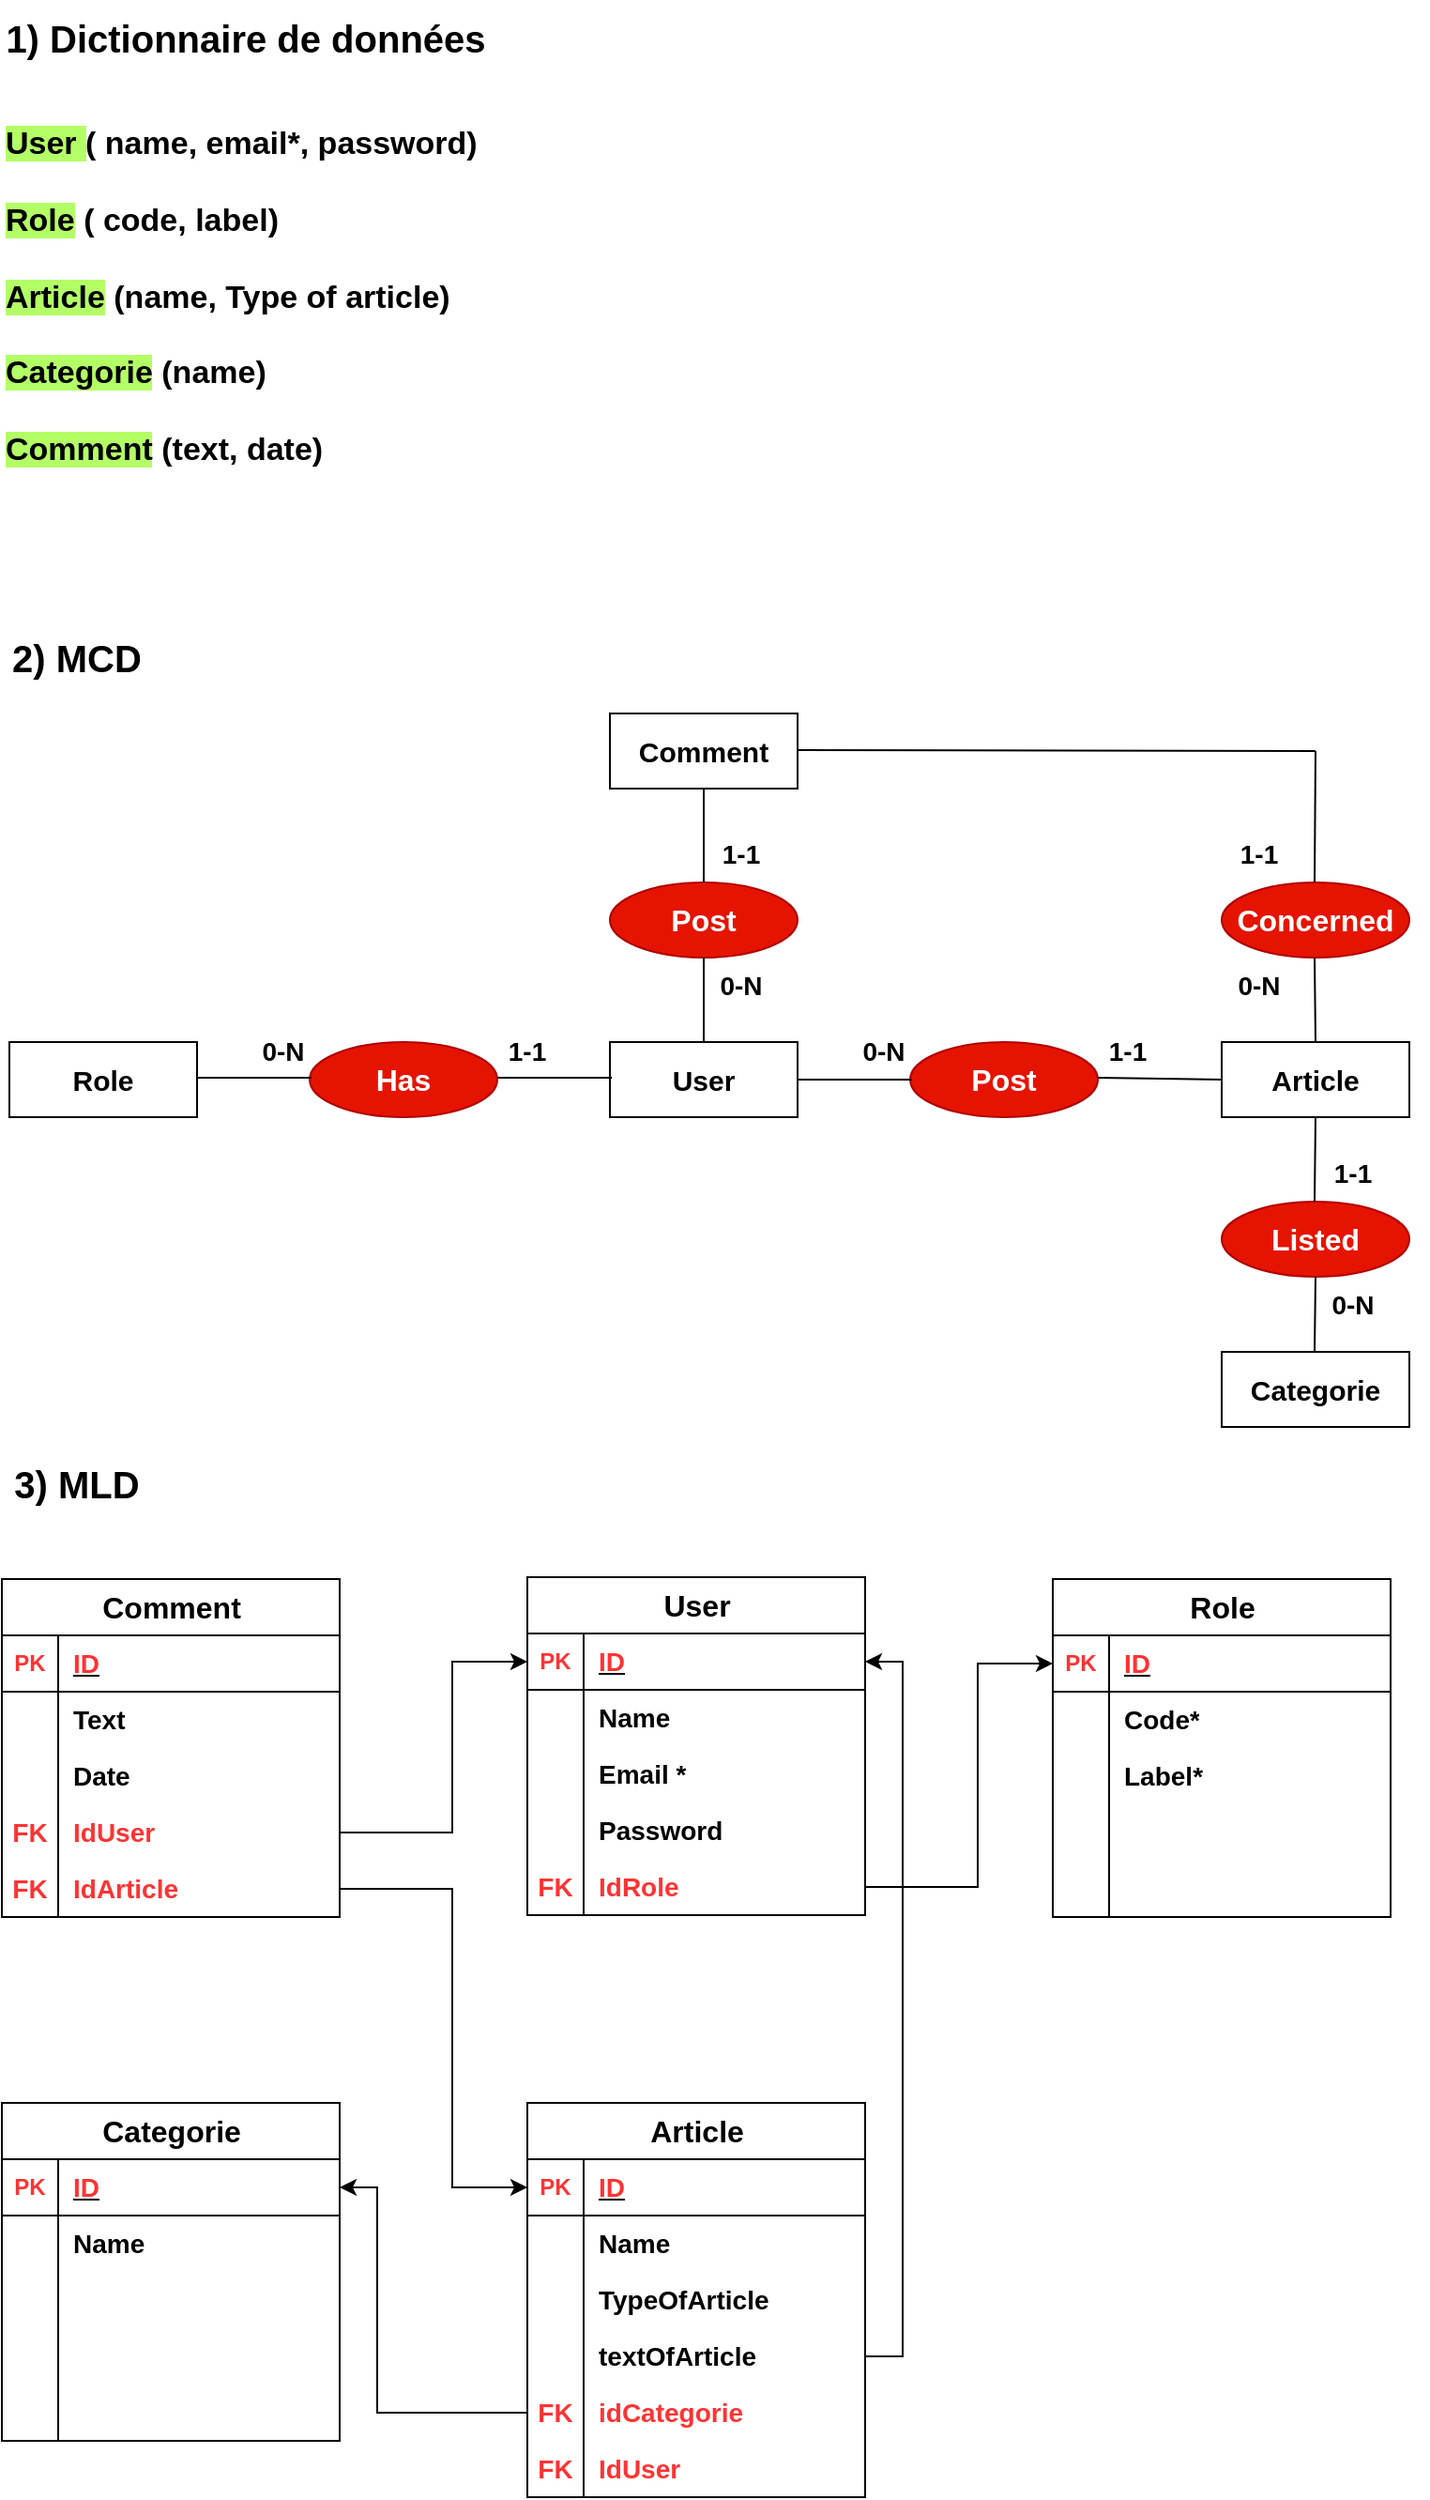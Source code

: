 <mxfile version="24.5.3" type="device">
  <diagram name="Page-1" id="Zi5OF13mFef2EiQ1Zgl-">
    <mxGraphModel dx="982" dy="597" grid="1" gridSize="10" guides="1" tooltips="1" connect="1" arrows="1" fold="1" page="1" pageScale="1" pageWidth="827" pageHeight="1169" math="0" shadow="0">
      <root>
        <mxCell id="0" />
        <mxCell id="1" parent="0" />
        <mxCell id="NOANtO4RDKEOwqpa669x-1" value="&lt;b&gt;&lt;font style=&quot;font-size: 15px;&quot;&gt;User&lt;/font&gt;&lt;/b&gt;" style="whiteSpace=wrap;html=1;align=center;" parent="1" vertex="1">
          <mxGeometry x="364" y="595" width="100" height="40" as="geometry" />
        </mxCell>
        <mxCell id="NOANtO4RDKEOwqpa669x-6" value="&lt;b&gt;&lt;font style=&quot;font-size: 15px;&quot;&gt;Comment&lt;/font&gt;&lt;/b&gt;" style="whiteSpace=wrap;html=1;align=center;" parent="1" vertex="1">
          <mxGeometry x="364" y="420" width="100" height="40" as="geometry" />
        </mxCell>
        <mxCell id="NOANtO4RDKEOwqpa669x-7" value="&lt;b&gt;&lt;font style=&quot;font-size: 15px;&quot;&gt;Categorie&lt;/font&gt;&lt;/b&gt;" style="whiteSpace=wrap;html=1;align=center;" parent="1" vertex="1">
          <mxGeometry x="690" y="760" width="100" height="40" as="geometry" />
        </mxCell>
        <mxCell id="NOANtO4RDKEOwqpa669x-8" value="&lt;b&gt;&lt;font style=&quot;font-size: 15px;&quot;&gt;Article&lt;/font&gt;&lt;/b&gt;" style="whiteSpace=wrap;html=1;align=center;" parent="1" vertex="1">
          <mxGeometry x="690" y="595" width="100" height="40" as="geometry" />
        </mxCell>
        <mxCell id="NOANtO4RDKEOwqpa669x-9" value="&lt;b&gt;&lt;font style=&quot;font-size: 15px;&quot;&gt;Role&lt;/font&gt;&lt;/b&gt;" style="whiteSpace=wrap;html=1;align=center;" parent="1" vertex="1">
          <mxGeometry x="44" y="595" width="100" height="40" as="geometry" />
        </mxCell>
        <mxCell id="NOANtO4RDKEOwqpa669x-10" value="&lt;b&gt;&lt;font style=&quot;font-size: 16px;&quot;&gt;Post&lt;/font&gt;&lt;/b&gt;" style="ellipse;whiteSpace=wrap;html=1;align=center;fillColor=#e51400;strokeColor=#B20000;fontColor=#ffffff;" parent="1" vertex="1">
          <mxGeometry x="524" y="595" width="100" height="40" as="geometry" />
        </mxCell>
        <mxCell id="NOANtO4RDKEOwqpa669x-11" value="&lt;b&gt;&lt;font style=&quot;font-size: 16px;&quot;&gt;Has&lt;/font&gt;&lt;/b&gt;" style="ellipse;whiteSpace=wrap;html=1;align=center;fillColor=#e51400;strokeColor=#B20000;fontColor=#ffffff;" parent="1" vertex="1">
          <mxGeometry x="204" y="595" width="100" height="40" as="geometry" />
        </mxCell>
        <mxCell id="NOANtO4RDKEOwqpa669x-12" value="&lt;b&gt;&lt;font style=&quot;font-size: 16px;&quot;&gt;Post&lt;/font&gt;&lt;/b&gt;" style="ellipse;whiteSpace=wrap;html=1;align=center;fillColor=#e51400;strokeColor=#B20000;fontColor=#ffffff;" parent="1" vertex="1">
          <mxGeometry x="364" y="510" width="100" height="40" as="geometry" />
        </mxCell>
        <mxCell id="NOANtO4RDKEOwqpa669x-13" value="&lt;b&gt;&lt;font style=&quot;font-size: 16px;&quot;&gt;Listed&lt;/font&gt;&lt;/b&gt;" style="ellipse;whiteSpace=wrap;html=1;align=center;fillColor=#e51400;strokeColor=#B20000;fontColor=#ffffff;" parent="1" vertex="1">
          <mxGeometry x="690" y="680" width="100" height="40" as="geometry" />
        </mxCell>
        <mxCell id="NOANtO4RDKEOwqpa669x-28" value="&lt;b&gt;&lt;font style=&quot;font-size: 20px;&quot;&gt;1) Dictionnaire de données&lt;/font&gt;&lt;/b&gt;" style="text;html=1;align=center;verticalAlign=middle;whiteSpace=wrap;rounded=0;" parent="1" vertex="1">
          <mxGeometry x="40" y="40" width="260" height="40" as="geometry" />
        </mxCell>
        <mxCell id="NOANtO4RDKEOwqpa669x-29" value="&lt;b&gt;&lt;font style=&quot;font-size: 20px;&quot;&gt;2) MCD&lt;/font&gt;&lt;/b&gt;" style="text;html=1;align=center;verticalAlign=middle;whiteSpace=wrap;rounded=0;" parent="1" vertex="1">
          <mxGeometry x="40" y="370" width="80" height="40" as="geometry" />
        </mxCell>
        <mxCell id="NOANtO4RDKEOwqpa669x-30" value="&lt;b style=&quot;font-size: 17px;&quot;&gt;&lt;font style=&quot;font-size: 17px;&quot;&gt;&lt;span style=&quot;background-color: rgb(179, 255, 102);&quot;&gt;User &lt;/span&gt;( name, email*, password)&lt;/font&gt;&lt;/b&gt;&lt;div style=&quot;font-size: 17px;&quot;&gt;&lt;b&gt;&lt;font style=&quot;font-size: 17px;&quot;&gt;&lt;br&gt;&lt;/font&gt;&lt;/b&gt;&lt;/div&gt;&lt;div style=&quot;font-size: 17px;&quot;&gt;&lt;b&gt;&lt;font style=&quot;font-size: 17px;&quot;&gt;&lt;span style=&quot;background-color: rgb(179, 255, 102);&quot;&gt;Role&lt;/span&gt; ( code, label)&lt;/font&gt;&lt;/b&gt;&lt;/div&gt;&lt;div style=&quot;font-size: 17px;&quot;&gt;&lt;b&gt;&lt;font style=&quot;font-size: 17px;&quot;&gt;&lt;br&gt;&lt;/font&gt;&lt;/b&gt;&lt;/div&gt;&lt;div style=&quot;font-size: 17px;&quot;&gt;&lt;b&gt;&lt;font style=&quot;font-size: 17px;&quot;&gt;&lt;span style=&quot;background-color: rgb(179, 255, 102);&quot;&gt;Article&lt;/span&gt; (name, Type of article)&lt;/font&gt;&lt;/b&gt;&lt;/div&gt;&lt;div style=&quot;font-size: 17px;&quot;&gt;&lt;b&gt;&lt;font style=&quot;font-size: 17px;&quot;&gt;&lt;br&gt;&lt;/font&gt;&lt;/b&gt;&lt;/div&gt;&lt;div style=&quot;font-size: 17px;&quot;&gt;&lt;b&gt;&lt;font style=&quot;font-size: 17px;&quot;&gt;&lt;span style=&quot;background-color: rgb(179, 255, 102);&quot;&gt;Categorie&lt;/span&gt; (name)&lt;/font&gt;&lt;/b&gt;&lt;/div&gt;&lt;div style=&quot;font-size: 17px;&quot;&gt;&lt;b&gt;&lt;font style=&quot;font-size: 17px;&quot;&gt;&lt;br&gt;&lt;/font&gt;&lt;/b&gt;&lt;/div&gt;&lt;div style=&quot;font-size: 17px;&quot;&gt;&lt;b style=&quot;&quot;&gt;&lt;font style=&quot;font-size: 17px;&quot;&gt;&lt;span style=&quot;background-color: rgb(179, 255, 102);&quot;&gt;Comment&lt;/span&gt; (text, date)&lt;/font&gt;&lt;/b&gt;&lt;/div&gt;" style="text;html=1;align=left;verticalAlign=top;whiteSpace=wrap;rounded=0;" parent="1" vertex="1">
          <mxGeometry x="40" y="100" width="760" height="220" as="geometry" />
        </mxCell>
        <mxCell id="NOANtO4RDKEOwqpa669x-32" value="&lt;b&gt;&lt;font style=&quot;font-size: 20px;&quot;&gt;3) MLD&lt;/font&gt;&lt;/b&gt;" style="text;html=1;align=center;verticalAlign=middle;whiteSpace=wrap;rounded=0;" parent="1" vertex="1">
          <mxGeometry x="40" y="810" width="80" height="40" as="geometry" />
        </mxCell>
        <mxCell id="NOANtO4RDKEOwqpa669x-33" value="&lt;font style=&quot;font-size: 16px;&quot;&gt;Comment&lt;/font&gt;" style="shape=table;startSize=30;container=1;collapsible=1;childLayout=tableLayout;fixedRows=1;rowLines=0;fontStyle=1;align=center;resizeLast=1;html=1;" parent="1" vertex="1">
          <mxGeometry x="40" y="881" width="180" height="180" as="geometry" />
        </mxCell>
        <mxCell id="NOANtO4RDKEOwqpa669x-34" value="" style="shape=tableRow;horizontal=0;startSize=0;swimlaneHead=0;swimlaneBody=0;fillColor=none;collapsible=0;dropTarget=0;points=[[0,0.5],[1,0.5]];portConstraint=eastwest;top=0;left=0;right=0;bottom=1;" parent="NOANtO4RDKEOwqpa669x-33" vertex="1">
          <mxGeometry y="30" width="180" height="30" as="geometry" />
        </mxCell>
        <mxCell id="NOANtO4RDKEOwqpa669x-35" value="&lt;font color=&quot;#ff3333&quot;&gt;PK&lt;/font&gt;" style="shape=partialRectangle;connectable=0;fillColor=none;top=0;left=0;bottom=0;right=0;fontStyle=1;overflow=hidden;whiteSpace=wrap;html=1;" parent="NOANtO4RDKEOwqpa669x-34" vertex="1">
          <mxGeometry width="30" height="30" as="geometry">
            <mxRectangle width="30" height="30" as="alternateBounds" />
          </mxGeometry>
        </mxCell>
        <mxCell id="NOANtO4RDKEOwqpa669x-36" value="&lt;font color=&quot;#ff3333&quot; style=&quot;font-size: 14px;&quot;&gt;ID&lt;/font&gt;" style="shape=partialRectangle;connectable=0;fillColor=none;top=0;left=0;bottom=0;right=0;align=left;spacingLeft=6;fontStyle=5;overflow=hidden;whiteSpace=wrap;html=1;" parent="NOANtO4RDKEOwqpa669x-34" vertex="1">
          <mxGeometry x="30" width="150" height="30" as="geometry">
            <mxRectangle width="150" height="30" as="alternateBounds" />
          </mxGeometry>
        </mxCell>
        <mxCell id="NOANtO4RDKEOwqpa669x-37" value="" style="shape=tableRow;horizontal=0;startSize=0;swimlaneHead=0;swimlaneBody=0;fillColor=none;collapsible=0;dropTarget=0;points=[[0,0.5],[1,0.5]];portConstraint=eastwest;top=0;left=0;right=0;bottom=0;" parent="NOANtO4RDKEOwqpa669x-33" vertex="1">
          <mxGeometry y="60" width="180" height="30" as="geometry" />
        </mxCell>
        <mxCell id="NOANtO4RDKEOwqpa669x-38" value="" style="shape=partialRectangle;connectable=0;fillColor=none;top=0;left=0;bottom=0;right=0;editable=1;overflow=hidden;whiteSpace=wrap;html=1;" parent="NOANtO4RDKEOwqpa669x-37" vertex="1">
          <mxGeometry width="30" height="30" as="geometry">
            <mxRectangle width="30" height="30" as="alternateBounds" />
          </mxGeometry>
        </mxCell>
        <mxCell id="NOANtO4RDKEOwqpa669x-39" value="&lt;b&gt;&lt;font style=&quot;font-size: 14px;&quot;&gt;Text&lt;/font&gt;&lt;/b&gt;" style="shape=partialRectangle;connectable=0;fillColor=none;top=0;left=0;bottom=0;right=0;align=left;spacingLeft=6;overflow=hidden;whiteSpace=wrap;html=1;" parent="NOANtO4RDKEOwqpa669x-37" vertex="1">
          <mxGeometry x="30" width="150" height="30" as="geometry">
            <mxRectangle width="150" height="30" as="alternateBounds" />
          </mxGeometry>
        </mxCell>
        <mxCell id="NOANtO4RDKEOwqpa669x-40" value="" style="shape=tableRow;horizontal=0;startSize=0;swimlaneHead=0;swimlaneBody=0;fillColor=none;collapsible=0;dropTarget=0;points=[[0,0.5],[1,0.5]];portConstraint=eastwest;top=0;left=0;right=0;bottom=0;" parent="NOANtO4RDKEOwqpa669x-33" vertex="1">
          <mxGeometry y="90" width="180" height="30" as="geometry" />
        </mxCell>
        <mxCell id="NOANtO4RDKEOwqpa669x-41" value="" style="shape=partialRectangle;connectable=0;fillColor=none;top=0;left=0;bottom=0;right=0;editable=1;overflow=hidden;whiteSpace=wrap;html=1;" parent="NOANtO4RDKEOwqpa669x-40" vertex="1">
          <mxGeometry width="30" height="30" as="geometry">
            <mxRectangle width="30" height="30" as="alternateBounds" />
          </mxGeometry>
        </mxCell>
        <mxCell id="NOANtO4RDKEOwqpa669x-42" value="&lt;font style=&quot;font-size: 14px;&quot;&gt;&lt;b&gt;Date&lt;/b&gt;&lt;/font&gt;" style="shape=partialRectangle;connectable=0;fillColor=none;top=0;left=0;bottom=0;right=0;align=left;spacingLeft=6;overflow=hidden;whiteSpace=wrap;html=1;" parent="NOANtO4RDKEOwqpa669x-40" vertex="1">
          <mxGeometry x="30" width="150" height="30" as="geometry">
            <mxRectangle width="150" height="30" as="alternateBounds" />
          </mxGeometry>
        </mxCell>
        <mxCell id="NOANtO4RDKEOwqpa669x-43" value="" style="shape=tableRow;horizontal=0;startSize=0;swimlaneHead=0;swimlaneBody=0;fillColor=none;collapsible=0;dropTarget=0;points=[[0,0.5],[1,0.5]];portConstraint=eastwest;top=0;left=0;right=0;bottom=0;" parent="NOANtO4RDKEOwqpa669x-33" vertex="1">
          <mxGeometry y="120" width="180" height="30" as="geometry" />
        </mxCell>
        <mxCell id="NOANtO4RDKEOwqpa669x-44" value="&lt;b&gt;&lt;font style=&quot;font-size: 14px;&quot; color=&quot;#ff3333&quot;&gt;FK&lt;/font&gt;&lt;/b&gt;" style="shape=partialRectangle;connectable=0;fillColor=none;top=0;left=0;bottom=0;right=0;editable=1;overflow=hidden;whiteSpace=wrap;html=1;" parent="NOANtO4RDKEOwqpa669x-43" vertex="1">
          <mxGeometry width="30" height="30" as="geometry">
            <mxRectangle width="30" height="30" as="alternateBounds" />
          </mxGeometry>
        </mxCell>
        <mxCell id="NOANtO4RDKEOwqpa669x-45" value="&lt;font color=&quot;#ff3333&quot; style=&quot;font-size: 14px;&quot;&gt;&lt;b&gt;IdUser&lt;/b&gt;&lt;/font&gt;" style="shape=partialRectangle;connectable=0;fillColor=none;top=0;left=0;bottom=0;right=0;align=left;spacingLeft=6;overflow=hidden;whiteSpace=wrap;html=1;" parent="NOANtO4RDKEOwqpa669x-43" vertex="1">
          <mxGeometry x="30" width="150" height="30" as="geometry">
            <mxRectangle width="150" height="30" as="alternateBounds" />
          </mxGeometry>
        </mxCell>
        <mxCell id="NOANtO4RDKEOwqpa669x-123" value="" style="shape=tableRow;horizontal=0;startSize=0;swimlaneHead=0;swimlaneBody=0;fillColor=none;collapsible=0;dropTarget=0;points=[[0,0.5],[1,0.5]];portConstraint=eastwest;top=0;left=0;right=0;bottom=0;" parent="NOANtO4RDKEOwqpa669x-33" vertex="1">
          <mxGeometry y="150" width="180" height="30" as="geometry" />
        </mxCell>
        <mxCell id="NOANtO4RDKEOwqpa669x-124" value="&lt;b&gt;&lt;font style=&quot;font-size: 14px;&quot; color=&quot;#ff3333&quot;&gt;FK&lt;/font&gt;&lt;/b&gt;" style="shape=partialRectangle;connectable=0;fillColor=none;top=0;left=0;bottom=0;right=0;editable=1;overflow=hidden;whiteSpace=wrap;html=1;" parent="NOANtO4RDKEOwqpa669x-123" vertex="1">
          <mxGeometry width="30" height="30" as="geometry">
            <mxRectangle width="30" height="30" as="alternateBounds" />
          </mxGeometry>
        </mxCell>
        <mxCell id="NOANtO4RDKEOwqpa669x-125" value="&lt;b style=&quot;color: rgb(255, 51, 51); font-size: 14px;&quot;&gt;IdArticle&lt;/b&gt;" style="shape=partialRectangle;connectable=0;fillColor=none;top=0;left=0;bottom=0;right=0;align=left;spacingLeft=6;overflow=hidden;whiteSpace=wrap;html=1;" parent="NOANtO4RDKEOwqpa669x-123" vertex="1">
          <mxGeometry x="30" width="150" height="30" as="geometry">
            <mxRectangle width="150" height="30" as="alternateBounds" />
          </mxGeometry>
        </mxCell>
        <mxCell id="NOANtO4RDKEOwqpa669x-46" value="&lt;font style=&quot;font-size: 16px;&quot;&gt;User&lt;/font&gt;" style="shape=table;startSize=30;container=1;collapsible=1;childLayout=tableLayout;fixedRows=1;rowLines=0;fontStyle=1;align=center;resizeLast=1;html=1;" parent="1" vertex="1">
          <mxGeometry x="320" y="880" width="180" height="180" as="geometry" />
        </mxCell>
        <mxCell id="NOANtO4RDKEOwqpa669x-47" value="" style="shape=tableRow;horizontal=0;startSize=0;swimlaneHead=0;swimlaneBody=0;fillColor=none;collapsible=0;dropTarget=0;points=[[0,0.5],[1,0.5]];portConstraint=eastwest;top=0;left=0;right=0;bottom=1;" parent="NOANtO4RDKEOwqpa669x-46" vertex="1">
          <mxGeometry y="30" width="180" height="30" as="geometry" />
        </mxCell>
        <mxCell id="NOANtO4RDKEOwqpa669x-48" value="&lt;font color=&quot;#ff3333&quot;&gt;PK&lt;/font&gt;" style="shape=partialRectangle;connectable=0;fillColor=none;top=0;left=0;bottom=0;right=0;fontStyle=1;overflow=hidden;whiteSpace=wrap;html=1;" parent="NOANtO4RDKEOwqpa669x-47" vertex="1">
          <mxGeometry width="30" height="30" as="geometry">
            <mxRectangle width="30" height="30" as="alternateBounds" />
          </mxGeometry>
        </mxCell>
        <mxCell id="NOANtO4RDKEOwqpa669x-49" value="&lt;span style=&quot;color: rgb(255, 51, 51); font-size: 14px;&quot;&gt;ID&lt;/span&gt;" style="shape=partialRectangle;connectable=0;fillColor=none;top=0;left=0;bottom=0;right=0;align=left;spacingLeft=6;fontStyle=5;overflow=hidden;whiteSpace=wrap;html=1;" parent="NOANtO4RDKEOwqpa669x-47" vertex="1">
          <mxGeometry x="30" width="150" height="30" as="geometry">
            <mxRectangle width="150" height="30" as="alternateBounds" />
          </mxGeometry>
        </mxCell>
        <mxCell id="NOANtO4RDKEOwqpa669x-50" value="" style="shape=tableRow;horizontal=0;startSize=0;swimlaneHead=0;swimlaneBody=0;fillColor=none;collapsible=0;dropTarget=0;points=[[0,0.5],[1,0.5]];portConstraint=eastwest;top=0;left=0;right=0;bottom=0;" parent="NOANtO4RDKEOwqpa669x-46" vertex="1">
          <mxGeometry y="60" width="180" height="30" as="geometry" />
        </mxCell>
        <mxCell id="NOANtO4RDKEOwqpa669x-51" value="" style="shape=partialRectangle;connectable=0;fillColor=none;top=0;left=0;bottom=0;right=0;editable=1;overflow=hidden;whiteSpace=wrap;html=1;" parent="NOANtO4RDKEOwqpa669x-50" vertex="1">
          <mxGeometry width="30" height="30" as="geometry">
            <mxRectangle width="30" height="30" as="alternateBounds" />
          </mxGeometry>
        </mxCell>
        <mxCell id="NOANtO4RDKEOwqpa669x-52" value="&lt;b&gt;&lt;font style=&quot;font-size: 14px;&quot;&gt;Name&lt;/font&gt;&lt;/b&gt;" style="shape=partialRectangle;connectable=0;fillColor=none;top=0;left=0;bottom=0;right=0;align=left;spacingLeft=6;overflow=hidden;whiteSpace=wrap;html=1;" parent="NOANtO4RDKEOwqpa669x-50" vertex="1">
          <mxGeometry x="30" width="150" height="30" as="geometry">
            <mxRectangle width="150" height="30" as="alternateBounds" />
          </mxGeometry>
        </mxCell>
        <mxCell id="NOANtO4RDKEOwqpa669x-53" value="" style="shape=tableRow;horizontal=0;startSize=0;swimlaneHead=0;swimlaneBody=0;fillColor=none;collapsible=0;dropTarget=0;points=[[0,0.5],[1,0.5]];portConstraint=eastwest;top=0;left=0;right=0;bottom=0;" parent="NOANtO4RDKEOwqpa669x-46" vertex="1">
          <mxGeometry y="90" width="180" height="30" as="geometry" />
        </mxCell>
        <mxCell id="NOANtO4RDKEOwqpa669x-54" value="" style="shape=partialRectangle;connectable=0;fillColor=none;top=0;left=0;bottom=0;right=0;editable=1;overflow=hidden;whiteSpace=wrap;html=1;" parent="NOANtO4RDKEOwqpa669x-53" vertex="1">
          <mxGeometry width="30" height="30" as="geometry">
            <mxRectangle width="30" height="30" as="alternateBounds" />
          </mxGeometry>
        </mxCell>
        <mxCell id="NOANtO4RDKEOwqpa669x-55" value="&lt;font style=&quot;font-size: 14px;&quot;&gt;&lt;b&gt;Email *&lt;/b&gt;&lt;/font&gt;" style="shape=partialRectangle;connectable=0;fillColor=none;top=0;left=0;bottom=0;right=0;align=left;spacingLeft=6;overflow=hidden;whiteSpace=wrap;html=1;" parent="NOANtO4RDKEOwqpa669x-53" vertex="1">
          <mxGeometry x="30" width="150" height="30" as="geometry">
            <mxRectangle width="150" height="30" as="alternateBounds" />
          </mxGeometry>
        </mxCell>
        <mxCell id="NOANtO4RDKEOwqpa669x-56" value="" style="shape=tableRow;horizontal=0;startSize=0;swimlaneHead=0;swimlaneBody=0;fillColor=none;collapsible=0;dropTarget=0;points=[[0,0.5],[1,0.5]];portConstraint=eastwest;top=0;left=0;right=0;bottom=0;" parent="NOANtO4RDKEOwqpa669x-46" vertex="1">
          <mxGeometry y="120" width="180" height="30" as="geometry" />
        </mxCell>
        <mxCell id="NOANtO4RDKEOwqpa669x-57" value="" style="shape=partialRectangle;connectable=0;fillColor=none;top=0;left=0;bottom=0;right=0;editable=1;overflow=hidden;whiteSpace=wrap;html=1;" parent="NOANtO4RDKEOwqpa669x-56" vertex="1">
          <mxGeometry width="30" height="30" as="geometry">
            <mxRectangle width="30" height="30" as="alternateBounds" />
          </mxGeometry>
        </mxCell>
        <mxCell id="NOANtO4RDKEOwqpa669x-58" value="&lt;font size=&quot;1&quot; style=&quot;&quot;&gt;&lt;b style=&quot;font-size: 14px;&quot;&gt;Password&lt;/b&gt;&lt;/font&gt;" style="shape=partialRectangle;connectable=0;fillColor=none;top=0;left=0;bottom=0;right=0;align=left;spacingLeft=6;overflow=hidden;whiteSpace=wrap;html=1;" parent="NOANtO4RDKEOwqpa669x-56" vertex="1">
          <mxGeometry x="30" width="150" height="30" as="geometry">
            <mxRectangle width="150" height="30" as="alternateBounds" />
          </mxGeometry>
        </mxCell>
        <mxCell id="NOANtO4RDKEOwqpa669x-104" value="" style="shape=tableRow;horizontal=0;startSize=0;swimlaneHead=0;swimlaneBody=0;fillColor=none;collapsible=0;dropTarget=0;points=[[0,0.5],[1,0.5]];portConstraint=eastwest;top=0;left=0;right=0;bottom=0;" parent="NOANtO4RDKEOwqpa669x-46" vertex="1">
          <mxGeometry y="150" width="180" height="30" as="geometry" />
        </mxCell>
        <mxCell id="NOANtO4RDKEOwqpa669x-105" value="&lt;b&gt;&lt;font style=&quot;font-size: 14px;&quot; color=&quot;#ff3333&quot;&gt;FK&lt;/font&gt;&lt;/b&gt;" style="shape=partialRectangle;connectable=0;fillColor=none;top=0;left=0;bottom=0;right=0;editable=1;overflow=hidden;whiteSpace=wrap;html=1;" parent="NOANtO4RDKEOwqpa669x-104" vertex="1">
          <mxGeometry width="30" height="30" as="geometry">
            <mxRectangle width="30" height="30" as="alternateBounds" />
          </mxGeometry>
        </mxCell>
        <mxCell id="NOANtO4RDKEOwqpa669x-106" value="&lt;b style=&quot;color: rgb(255, 51, 51); font-size: 14px;&quot;&gt;IdRole&lt;/b&gt;" style="shape=partialRectangle;connectable=0;fillColor=none;top=0;left=0;bottom=0;right=0;align=left;spacingLeft=6;overflow=hidden;whiteSpace=wrap;html=1;" parent="NOANtO4RDKEOwqpa669x-104" vertex="1">
          <mxGeometry x="30" width="150" height="30" as="geometry">
            <mxRectangle width="150" height="30" as="alternateBounds" />
          </mxGeometry>
        </mxCell>
        <mxCell id="NOANtO4RDKEOwqpa669x-59" value="&lt;font style=&quot;font-size: 16px;&quot;&gt;Role&lt;/font&gt;" style="shape=table;startSize=30;container=1;collapsible=1;childLayout=tableLayout;fixedRows=1;rowLines=0;fontStyle=1;align=center;resizeLast=1;html=1;" parent="1" vertex="1">
          <mxGeometry x="600" y="881" width="180" height="180" as="geometry" />
        </mxCell>
        <mxCell id="NOANtO4RDKEOwqpa669x-60" value="" style="shape=tableRow;horizontal=0;startSize=0;swimlaneHead=0;swimlaneBody=0;fillColor=none;collapsible=0;dropTarget=0;points=[[0,0.5],[1,0.5]];portConstraint=eastwest;top=0;left=0;right=0;bottom=1;" parent="NOANtO4RDKEOwqpa669x-59" vertex="1">
          <mxGeometry y="30" width="180" height="30" as="geometry" />
        </mxCell>
        <mxCell id="NOANtO4RDKEOwqpa669x-61" value="&lt;font color=&quot;#ff3333&quot;&gt;PK&lt;/font&gt;" style="shape=partialRectangle;connectable=0;fillColor=none;top=0;left=0;bottom=0;right=0;fontStyle=1;overflow=hidden;whiteSpace=wrap;html=1;" parent="NOANtO4RDKEOwqpa669x-60" vertex="1">
          <mxGeometry width="30" height="30" as="geometry">
            <mxRectangle width="30" height="30" as="alternateBounds" />
          </mxGeometry>
        </mxCell>
        <mxCell id="NOANtO4RDKEOwqpa669x-62" value="&lt;font color=&quot;#ff3333&quot;&gt;&lt;span style=&quot;font-size: 14px;&quot;&gt;ID&lt;/span&gt;&lt;/font&gt;" style="shape=partialRectangle;connectable=0;fillColor=none;top=0;left=0;bottom=0;right=0;align=left;spacingLeft=6;fontStyle=5;overflow=hidden;whiteSpace=wrap;html=1;" parent="NOANtO4RDKEOwqpa669x-60" vertex="1">
          <mxGeometry x="30" width="150" height="30" as="geometry">
            <mxRectangle width="150" height="30" as="alternateBounds" />
          </mxGeometry>
        </mxCell>
        <mxCell id="NOANtO4RDKEOwqpa669x-63" value="" style="shape=tableRow;horizontal=0;startSize=0;swimlaneHead=0;swimlaneBody=0;fillColor=none;collapsible=0;dropTarget=0;points=[[0,0.5],[1,0.5]];portConstraint=eastwest;top=0;left=0;right=0;bottom=0;" parent="NOANtO4RDKEOwqpa669x-59" vertex="1">
          <mxGeometry y="60" width="180" height="30" as="geometry" />
        </mxCell>
        <mxCell id="NOANtO4RDKEOwqpa669x-64" value="" style="shape=partialRectangle;connectable=0;fillColor=none;top=0;left=0;bottom=0;right=0;editable=1;overflow=hidden;whiteSpace=wrap;html=1;" parent="NOANtO4RDKEOwqpa669x-63" vertex="1">
          <mxGeometry width="30" height="30" as="geometry">
            <mxRectangle width="30" height="30" as="alternateBounds" />
          </mxGeometry>
        </mxCell>
        <mxCell id="NOANtO4RDKEOwqpa669x-65" value="&lt;b&gt;&lt;font style=&quot;font-size: 14px;&quot;&gt;Code*&lt;/font&gt;&lt;/b&gt;" style="shape=partialRectangle;connectable=0;fillColor=none;top=0;left=0;bottom=0;right=0;align=left;spacingLeft=6;overflow=hidden;whiteSpace=wrap;html=1;" parent="NOANtO4RDKEOwqpa669x-63" vertex="1">
          <mxGeometry x="30" width="150" height="30" as="geometry">
            <mxRectangle width="150" height="30" as="alternateBounds" />
          </mxGeometry>
        </mxCell>
        <mxCell id="NOANtO4RDKEOwqpa669x-66" value="" style="shape=tableRow;horizontal=0;startSize=0;swimlaneHead=0;swimlaneBody=0;fillColor=none;collapsible=0;dropTarget=0;points=[[0,0.5],[1,0.5]];portConstraint=eastwest;top=0;left=0;right=0;bottom=0;" parent="NOANtO4RDKEOwqpa669x-59" vertex="1">
          <mxGeometry y="90" width="180" height="30" as="geometry" />
        </mxCell>
        <mxCell id="NOANtO4RDKEOwqpa669x-67" value="" style="shape=partialRectangle;connectable=0;fillColor=none;top=0;left=0;bottom=0;right=0;editable=1;overflow=hidden;whiteSpace=wrap;html=1;" parent="NOANtO4RDKEOwqpa669x-66" vertex="1">
          <mxGeometry width="30" height="30" as="geometry">
            <mxRectangle width="30" height="30" as="alternateBounds" />
          </mxGeometry>
        </mxCell>
        <mxCell id="NOANtO4RDKEOwqpa669x-68" value="&lt;font style=&quot;font-size: 14px;&quot;&gt;&lt;b&gt;Label*&lt;/b&gt;&lt;/font&gt;" style="shape=partialRectangle;connectable=0;fillColor=none;top=0;left=0;bottom=0;right=0;align=left;spacingLeft=6;overflow=hidden;whiteSpace=wrap;html=1;" parent="NOANtO4RDKEOwqpa669x-66" vertex="1">
          <mxGeometry x="30" width="150" height="30" as="geometry">
            <mxRectangle width="150" height="30" as="alternateBounds" />
          </mxGeometry>
        </mxCell>
        <mxCell id="NOANtO4RDKEOwqpa669x-69" value="" style="shape=tableRow;horizontal=0;startSize=0;swimlaneHead=0;swimlaneBody=0;fillColor=none;collapsible=0;dropTarget=0;points=[[0,0.5],[1,0.5]];portConstraint=eastwest;top=0;left=0;right=0;bottom=0;" parent="NOANtO4RDKEOwqpa669x-59" vertex="1">
          <mxGeometry y="120" width="180" height="30" as="geometry" />
        </mxCell>
        <mxCell id="NOANtO4RDKEOwqpa669x-70" value="" style="shape=partialRectangle;connectable=0;fillColor=none;top=0;left=0;bottom=0;right=0;editable=1;overflow=hidden;whiteSpace=wrap;html=1;" parent="NOANtO4RDKEOwqpa669x-69" vertex="1">
          <mxGeometry width="30" height="30" as="geometry">
            <mxRectangle width="30" height="30" as="alternateBounds" />
          </mxGeometry>
        </mxCell>
        <mxCell id="NOANtO4RDKEOwqpa669x-71" value="" style="shape=partialRectangle;connectable=0;fillColor=none;top=0;left=0;bottom=0;right=0;align=left;spacingLeft=6;overflow=hidden;whiteSpace=wrap;html=1;" parent="NOANtO4RDKEOwqpa669x-69" vertex="1">
          <mxGeometry x="30" width="150" height="30" as="geometry">
            <mxRectangle width="150" height="30" as="alternateBounds" />
          </mxGeometry>
        </mxCell>
        <mxCell id="NOANtO4RDKEOwqpa669x-107" value="" style="shape=tableRow;horizontal=0;startSize=0;swimlaneHead=0;swimlaneBody=0;fillColor=none;collapsible=0;dropTarget=0;points=[[0,0.5],[1,0.5]];portConstraint=eastwest;top=0;left=0;right=0;bottom=0;" parent="NOANtO4RDKEOwqpa669x-59" vertex="1">
          <mxGeometry y="150" width="180" height="30" as="geometry" />
        </mxCell>
        <mxCell id="NOANtO4RDKEOwqpa669x-108" value="" style="shape=partialRectangle;connectable=0;fillColor=none;top=0;left=0;bottom=0;right=0;editable=1;overflow=hidden;whiteSpace=wrap;html=1;" parent="NOANtO4RDKEOwqpa669x-107" vertex="1">
          <mxGeometry width="30" height="30" as="geometry">
            <mxRectangle width="30" height="30" as="alternateBounds" />
          </mxGeometry>
        </mxCell>
        <mxCell id="NOANtO4RDKEOwqpa669x-109" value="" style="shape=partialRectangle;connectable=0;fillColor=none;top=0;left=0;bottom=0;right=0;align=left;spacingLeft=6;overflow=hidden;whiteSpace=wrap;html=1;" parent="NOANtO4RDKEOwqpa669x-107" vertex="1">
          <mxGeometry x="30" width="150" height="30" as="geometry">
            <mxRectangle width="150" height="30" as="alternateBounds" />
          </mxGeometry>
        </mxCell>
        <mxCell id="NOANtO4RDKEOwqpa669x-75" value="&lt;font style=&quot;font-size: 16px;&quot;&gt;Categorie&lt;/font&gt;" style="shape=table;startSize=30;container=1;collapsible=1;childLayout=tableLayout;fixedRows=1;rowLines=0;fontStyle=1;align=center;resizeLast=1;html=1;" parent="1" vertex="1">
          <mxGeometry x="40" y="1160" width="180" height="180" as="geometry" />
        </mxCell>
        <mxCell id="NOANtO4RDKEOwqpa669x-76" value="" style="shape=tableRow;horizontal=0;startSize=0;swimlaneHead=0;swimlaneBody=0;fillColor=none;collapsible=0;dropTarget=0;points=[[0,0.5],[1,0.5]];portConstraint=eastwest;top=0;left=0;right=0;bottom=1;" parent="NOANtO4RDKEOwqpa669x-75" vertex="1">
          <mxGeometry y="30" width="180" height="30" as="geometry" />
        </mxCell>
        <mxCell id="NOANtO4RDKEOwqpa669x-77" value="&lt;font color=&quot;#ff3333&quot;&gt;PK&lt;/font&gt;" style="shape=partialRectangle;connectable=0;fillColor=none;top=0;left=0;bottom=0;right=0;fontStyle=1;overflow=hidden;whiteSpace=wrap;html=1;" parent="NOANtO4RDKEOwqpa669x-76" vertex="1">
          <mxGeometry width="30" height="30" as="geometry">
            <mxRectangle width="30" height="30" as="alternateBounds" />
          </mxGeometry>
        </mxCell>
        <mxCell id="NOANtO4RDKEOwqpa669x-78" value="&lt;span style=&quot;color: rgb(255, 51, 51); font-size: 14px;&quot;&gt;ID&lt;/span&gt;" style="shape=partialRectangle;connectable=0;fillColor=none;top=0;left=0;bottom=0;right=0;align=left;spacingLeft=6;fontStyle=5;overflow=hidden;whiteSpace=wrap;html=1;" parent="NOANtO4RDKEOwqpa669x-76" vertex="1">
          <mxGeometry x="30" width="150" height="30" as="geometry">
            <mxRectangle width="150" height="30" as="alternateBounds" />
          </mxGeometry>
        </mxCell>
        <mxCell id="NOANtO4RDKEOwqpa669x-79" value="" style="shape=tableRow;horizontal=0;startSize=0;swimlaneHead=0;swimlaneBody=0;fillColor=none;collapsible=0;dropTarget=0;points=[[0,0.5],[1,0.5]];portConstraint=eastwest;top=0;left=0;right=0;bottom=0;" parent="NOANtO4RDKEOwqpa669x-75" vertex="1">
          <mxGeometry y="60" width="180" height="30" as="geometry" />
        </mxCell>
        <mxCell id="NOANtO4RDKEOwqpa669x-80" value="" style="shape=partialRectangle;connectable=0;fillColor=none;top=0;left=0;bottom=0;right=0;editable=1;overflow=hidden;whiteSpace=wrap;html=1;" parent="NOANtO4RDKEOwqpa669x-79" vertex="1">
          <mxGeometry width="30" height="30" as="geometry">
            <mxRectangle width="30" height="30" as="alternateBounds" />
          </mxGeometry>
        </mxCell>
        <mxCell id="NOANtO4RDKEOwqpa669x-81" value="&lt;b&gt;&lt;font style=&quot;font-size: 14px;&quot;&gt;Name&lt;/font&gt;&lt;/b&gt;" style="shape=partialRectangle;connectable=0;fillColor=none;top=0;left=0;bottom=0;right=0;align=left;spacingLeft=6;overflow=hidden;whiteSpace=wrap;html=1;" parent="NOANtO4RDKEOwqpa669x-79" vertex="1">
          <mxGeometry x="30" width="150" height="30" as="geometry">
            <mxRectangle width="150" height="30" as="alternateBounds" />
          </mxGeometry>
        </mxCell>
        <mxCell id="NOANtO4RDKEOwqpa669x-82" value="" style="shape=tableRow;horizontal=0;startSize=0;swimlaneHead=0;swimlaneBody=0;fillColor=none;collapsible=0;dropTarget=0;points=[[0,0.5],[1,0.5]];portConstraint=eastwest;top=0;left=0;right=0;bottom=0;" parent="NOANtO4RDKEOwqpa669x-75" vertex="1">
          <mxGeometry y="90" width="180" height="30" as="geometry" />
        </mxCell>
        <mxCell id="NOANtO4RDKEOwqpa669x-83" value="" style="shape=partialRectangle;connectable=0;fillColor=none;top=0;left=0;bottom=0;right=0;editable=1;overflow=hidden;whiteSpace=wrap;html=1;" parent="NOANtO4RDKEOwqpa669x-82" vertex="1">
          <mxGeometry width="30" height="30" as="geometry">
            <mxRectangle width="30" height="30" as="alternateBounds" />
          </mxGeometry>
        </mxCell>
        <mxCell id="NOANtO4RDKEOwqpa669x-84" value="" style="shape=partialRectangle;connectable=0;fillColor=none;top=0;left=0;bottom=0;right=0;align=left;spacingLeft=6;overflow=hidden;whiteSpace=wrap;html=1;" parent="NOANtO4RDKEOwqpa669x-82" vertex="1">
          <mxGeometry x="30" width="150" height="30" as="geometry">
            <mxRectangle width="150" height="30" as="alternateBounds" />
          </mxGeometry>
        </mxCell>
        <mxCell id="NOANtO4RDKEOwqpa669x-85" value="" style="shape=tableRow;horizontal=0;startSize=0;swimlaneHead=0;swimlaneBody=0;fillColor=none;collapsible=0;dropTarget=0;points=[[0,0.5],[1,0.5]];portConstraint=eastwest;top=0;left=0;right=0;bottom=0;" parent="NOANtO4RDKEOwqpa669x-75" vertex="1">
          <mxGeometry y="120" width="180" height="30" as="geometry" />
        </mxCell>
        <mxCell id="NOANtO4RDKEOwqpa669x-86" value="" style="shape=partialRectangle;connectable=0;fillColor=none;top=0;left=0;bottom=0;right=0;editable=1;overflow=hidden;whiteSpace=wrap;html=1;" parent="NOANtO4RDKEOwqpa669x-85" vertex="1">
          <mxGeometry width="30" height="30" as="geometry">
            <mxRectangle width="30" height="30" as="alternateBounds" />
          </mxGeometry>
        </mxCell>
        <mxCell id="NOANtO4RDKEOwqpa669x-87" value="" style="shape=partialRectangle;connectable=0;fillColor=none;top=0;left=0;bottom=0;right=0;align=left;spacingLeft=6;overflow=hidden;whiteSpace=wrap;html=1;" parent="NOANtO4RDKEOwqpa669x-85" vertex="1">
          <mxGeometry x="30" width="150" height="30" as="geometry">
            <mxRectangle width="150" height="30" as="alternateBounds" />
          </mxGeometry>
        </mxCell>
        <mxCell id="NOANtO4RDKEOwqpa669x-129" value="" style="shape=tableRow;horizontal=0;startSize=0;swimlaneHead=0;swimlaneBody=0;fillColor=none;collapsible=0;dropTarget=0;points=[[0,0.5],[1,0.5]];portConstraint=eastwest;top=0;left=0;right=0;bottom=0;" parent="NOANtO4RDKEOwqpa669x-75" vertex="1">
          <mxGeometry y="150" width="180" height="30" as="geometry" />
        </mxCell>
        <mxCell id="NOANtO4RDKEOwqpa669x-130" value="" style="shape=partialRectangle;connectable=0;fillColor=none;top=0;left=0;bottom=0;right=0;editable=1;overflow=hidden;whiteSpace=wrap;html=1;" parent="NOANtO4RDKEOwqpa669x-129" vertex="1">
          <mxGeometry width="30" height="30" as="geometry">
            <mxRectangle width="30" height="30" as="alternateBounds" />
          </mxGeometry>
        </mxCell>
        <mxCell id="NOANtO4RDKEOwqpa669x-131" value="" style="shape=partialRectangle;connectable=0;fillColor=none;top=0;left=0;bottom=0;right=0;align=left;spacingLeft=6;overflow=hidden;whiteSpace=wrap;html=1;" parent="NOANtO4RDKEOwqpa669x-129" vertex="1">
          <mxGeometry x="30" width="150" height="30" as="geometry">
            <mxRectangle width="150" height="30" as="alternateBounds" />
          </mxGeometry>
        </mxCell>
        <mxCell id="NOANtO4RDKEOwqpa669x-88" value="&lt;font style=&quot;font-size: 16px;&quot;&gt;Article&lt;/font&gt;" style="shape=table;startSize=30;container=1;collapsible=1;childLayout=tableLayout;fixedRows=1;rowLines=0;fontStyle=1;align=center;resizeLast=1;html=1;" parent="1" vertex="1">
          <mxGeometry x="320" y="1160" width="180" height="210" as="geometry" />
        </mxCell>
        <mxCell id="NOANtO4RDKEOwqpa669x-89" value="" style="shape=tableRow;horizontal=0;startSize=0;swimlaneHead=0;swimlaneBody=0;fillColor=none;collapsible=0;dropTarget=0;points=[[0,0.5],[1,0.5]];portConstraint=eastwest;top=0;left=0;right=0;bottom=1;" parent="NOANtO4RDKEOwqpa669x-88" vertex="1">
          <mxGeometry y="30" width="180" height="30" as="geometry" />
        </mxCell>
        <mxCell id="NOANtO4RDKEOwqpa669x-90" value="&lt;font color=&quot;#ff3333&quot;&gt;PK&lt;/font&gt;" style="shape=partialRectangle;connectable=0;fillColor=none;top=0;left=0;bottom=0;right=0;fontStyle=1;overflow=hidden;whiteSpace=wrap;html=1;" parent="NOANtO4RDKEOwqpa669x-89" vertex="1">
          <mxGeometry width="30" height="30" as="geometry">
            <mxRectangle width="30" height="30" as="alternateBounds" />
          </mxGeometry>
        </mxCell>
        <mxCell id="NOANtO4RDKEOwqpa669x-91" value="&lt;span style=&quot;color: rgb(255, 51, 51); font-size: 14px;&quot;&gt;ID&lt;/span&gt;" style="shape=partialRectangle;connectable=0;fillColor=none;top=0;left=0;bottom=0;right=0;align=left;spacingLeft=6;fontStyle=5;overflow=hidden;whiteSpace=wrap;html=1;" parent="NOANtO4RDKEOwqpa669x-89" vertex="1">
          <mxGeometry x="30" width="150" height="30" as="geometry">
            <mxRectangle width="150" height="30" as="alternateBounds" />
          </mxGeometry>
        </mxCell>
        <mxCell id="NOANtO4RDKEOwqpa669x-92" value="" style="shape=tableRow;horizontal=0;startSize=0;swimlaneHead=0;swimlaneBody=0;fillColor=none;collapsible=0;dropTarget=0;points=[[0,0.5],[1,0.5]];portConstraint=eastwest;top=0;left=0;right=0;bottom=0;" parent="NOANtO4RDKEOwqpa669x-88" vertex="1">
          <mxGeometry y="60" width="180" height="30" as="geometry" />
        </mxCell>
        <mxCell id="NOANtO4RDKEOwqpa669x-93" value="" style="shape=partialRectangle;connectable=0;fillColor=none;top=0;left=0;bottom=0;right=0;editable=1;overflow=hidden;whiteSpace=wrap;html=1;" parent="NOANtO4RDKEOwqpa669x-92" vertex="1">
          <mxGeometry width="30" height="30" as="geometry">
            <mxRectangle width="30" height="30" as="alternateBounds" />
          </mxGeometry>
        </mxCell>
        <mxCell id="NOANtO4RDKEOwqpa669x-94" value="&lt;b&gt;&lt;font style=&quot;font-size: 14px;&quot;&gt;Name&lt;/font&gt;&lt;/b&gt;" style="shape=partialRectangle;connectable=0;fillColor=none;top=0;left=0;bottom=0;right=0;align=left;spacingLeft=6;overflow=hidden;whiteSpace=wrap;html=1;" parent="NOANtO4RDKEOwqpa669x-92" vertex="1">
          <mxGeometry x="30" width="150" height="30" as="geometry">
            <mxRectangle width="150" height="30" as="alternateBounds" />
          </mxGeometry>
        </mxCell>
        <mxCell id="NOANtO4RDKEOwqpa669x-95" value="" style="shape=tableRow;horizontal=0;startSize=0;swimlaneHead=0;swimlaneBody=0;fillColor=none;collapsible=0;dropTarget=0;points=[[0,0.5],[1,0.5]];portConstraint=eastwest;top=0;left=0;right=0;bottom=0;" parent="NOANtO4RDKEOwqpa669x-88" vertex="1">
          <mxGeometry y="90" width="180" height="30" as="geometry" />
        </mxCell>
        <mxCell id="NOANtO4RDKEOwqpa669x-96" value="" style="shape=partialRectangle;connectable=0;fillColor=none;top=0;left=0;bottom=0;right=0;editable=1;overflow=hidden;whiteSpace=wrap;html=1;" parent="NOANtO4RDKEOwqpa669x-95" vertex="1">
          <mxGeometry width="30" height="30" as="geometry">
            <mxRectangle width="30" height="30" as="alternateBounds" />
          </mxGeometry>
        </mxCell>
        <mxCell id="NOANtO4RDKEOwqpa669x-97" value="&lt;font style=&quot;font-size: 14px;&quot;&gt;&lt;b&gt;TypeOfArticle&lt;/b&gt;&lt;/font&gt;" style="shape=partialRectangle;connectable=0;fillColor=none;top=0;left=0;bottom=0;right=0;align=left;spacingLeft=6;overflow=hidden;whiteSpace=wrap;html=1;" parent="NOANtO4RDKEOwqpa669x-95" vertex="1">
          <mxGeometry x="30" width="150" height="30" as="geometry">
            <mxRectangle width="150" height="30" as="alternateBounds" />
          </mxGeometry>
        </mxCell>
        <mxCell id="NOANtO4RDKEOwqpa669x-98" value="" style="shape=tableRow;horizontal=0;startSize=0;swimlaneHead=0;swimlaneBody=0;fillColor=none;collapsible=0;dropTarget=0;points=[[0,0.5],[1,0.5]];portConstraint=eastwest;top=0;left=0;right=0;bottom=0;" parent="NOANtO4RDKEOwqpa669x-88" vertex="1">
          <mxGeometry y="120" width="180" height="30" as="geometry" />
        </mxCell>
        <mxCell id="NOANtO4RDKEOwqpa669x-99" value="" style="shape=partialRectangle;connectable=0;fillColor=none;top=0;left=0;bottom=0;right=0;editable=1;overflow=hidden;whiteSpace=wrap;html=1;" parent="NOANtO4RDKEOwqpa669x-98" vertex="1">
          <mxGeometry width="30" height="30" as="geometry">
            <mxRectangle width="30" height="30" as="alternateBounds" />
          </mxGeometry>
        </mxCell>
        <mxCell id="NOANtO4RDKEOwqpa669x-100" value="&lt;span style=&quot;font-size: 14px;&quot;&gt;&lt;b&gt;textOfArticle&lt;/b&gt;&lt;/span&gt;" style="shape=partialRectangle;connectable=0;fillColor=none;top=0;left=0;bottom=0;right=0;align=left;spacingLeft=6;overflow=hidden;whiteSpace=wrap;html=1;" parent="NOANtO4RDKEOwqpa669x-98" vertex="1">
          <mxGeometry x="30" width="150" height="30" as="geometry">
            <mxRectangle width="150" height="30" as="alternateBounds" />
          </mxGeometry>
        </mxCell>
        <mxCell id="NOANtO4RDKEOwqpa669x-126" value="" style="shape=tableRow;horizontal=0;startSize=0;swimlaneHead=0;swimlaneBody=0;fillColor=none;collapsible=0;dropTarget=0;points=[[0,0.5],[1,0.5]];portConstraint=eastwest;top=0;left=0;right=0;bottom=0;" parent="NOANtO4RDKEOwqpa669x-88" vertex="1">
          <mxGeometry y="150" width="180" height="30" as="geometry" />
        </mxCell>
        <mxCell id="NOANtO4RDKEOwqpa669x-127" value="&lt;b&gt;&lt;font style=&quot;font-size: 14px;&quot; color=&quot;#ff3333&quot;&gt;FK&lt;/font&gt;&lt;/b&gt;" style="shape=partialRectangle;connectable=0;fillColor=none;top=0;left=0;bottom=0;right=0;editable=1;overflow=hidden;whiteSpace=wrap;html=1;" parent="NOANtO4RDKEOwqpa669x-126" vertex="1">
          <mxGeometry width="30" height="30" as="geometry">
            <mxRectangle width="30" height="30" as="alternateBounds" />
          </mxGeometry>
        </mxCell>
        <mxCell id="NOANtO4RDKEOwqpa669x-128" value="&lt;font color=&quot;#ff3333&quot; style=&quot;font-size: 14px;&quot;&gt;&lt;b&gt;idCategorie&lt;/b&gt;&lt;/font&gt;" style="shape=partialRectangle;connectable=0;fillColor=none;top=0;left=0;bottom=0;right=0;align=left;spacingLeft=6;overflow=hidden;whiteSpace=wrap;html=1;" parent="NOANtO4RDKEOwqpa669x-126" vertex="1">
          <mxGeometry x="30" width="150" height="30" as="geometry">
            <mxRectangle width="150" height="30" as="alternateBounds" />
          </mxGeometry>
        </mxCell>
        <mxCell id="7YI-C5WLLZuegD5LWJfI-12" value="" style="shape=tableRow;horizontal=0;startSize=0;swimlaneHead=0;swimlaneBody=0;fillColor=none;collapsible=0;dropTarget=0;points=[[0,0.5],[1,0.5]];portConstraint=eastwest;top=0;left=0;right=0;bottom=0;" parent="NOANtO4RDKEOwqpa669x-88" vertex="1">
          <mxGeometry y="180" width="180" height="30" as="geometry" />
        </mxCell>
        <mxCell id="7YI-C5WLLZuegD5LWJfI-13" value="&lt;b&gt;&lt;font style=&quot;font-size: 14px;&quot; color=&quot;#ff3333&quot;&gt;FK&lt;/font&gt;&lt;/b&gt;" style="shape=partialRectangle;connectable=0;fillColor=none;top=0;left=0;bottom=0;right=0;editable=1;overflow=hidden;whiteSpace=wrap;html=1;" parent="7YI-C5WLLZuegD5LWJfI-12" vertex="1">
          <mxGeometry width="30" height="30" as="geometry">
            <mxRectangle width="30" height="30" as="alternateBounds" />
          </mxGeometry>
        </mxCell>
        <mxCell id="7YI-C5WLLZuegD5LWJfI-14" value="&lt;b style=&quot;color: rgb(255, 51, 51); font-size: 14px;&quot;&gt;IdUser&lt;/b&gt;" style="shape=partialRectangle;connectable=0;fillColor=none;top=0;left=0;bottom=0;right=0;align=left;spacingLeft=6;overflow=hidden;whiteSpace=wrap;html=1;" parent="7YI-C5WLLZuegD5LWJfI-12" vertex="1">
          <mxGeometry x="30" width="150" height="30" as="geometry">
            <mxRectangle width="150" height="30" as="alternateBounds" />
          </mxGeometry>
        </mxCell>
        <mxCell id="NOANtO4RDKEOwqpa669x-134" value="&lt;b&gt;&lt;font style=&quot;font-size: 14px;&quot;&gt;1-1&lt;/font&gt;&lt;/b&gt;" style="text;html=1;align=center;verticalAlign=middle;whiteSpace=wrap;rounded=0;" parent="1" vertex="1">
          <mxGeometry x="404" y="480" width="60" height="30" as="geometry" />
        </mxCell>
        <mxCell id="NOANtO4RDKEOwqpa669x-135" value="&lt;b&gt;&lt;font style=&quot;font-size: 14px;&quot;&gt;0-N&lt;/font&gt;&lt;/b&gt;" style="text;html=1;align=center;verticalAlign=middle;whiteSpace=wrap;rounded=0;" parent="1" vertex="1">
          <mxGeometry x="404" y="550" width="60" height="30" as="geometry" />
        </mxCell>
        <mxCell id="NOANtO4RDKEOwqpa669x-137" value="&lt;b&gt;&lt;font style=&quot;font-size: 14px;&quot;&gt;0-N&lt;/font&gt;&lt;/b&gt;" style="text;html=1;align=center;verticalAlign=middle;whiteSpace=wrap;rounded=0;" parent="1" vertex="1">
          <mxGeometry x="480" y="585" width="60" height="30" as="geometry" />
        </mxCell>
        <mxCell id="NOANtO4RDKEOwqpa669x-138" value="&lt;b&gt;&lt;font style=&quot;font-size: 14px;&quot;&gt;1-1&lt;/font&gt;&lt;/b&gt;" style="text;html=1;align=center;verticalAlign=middle;whiteSpace=wrap;rounded=0;" parent="1" vertex="1">
          <mxGeometry x="290" y="585" width="60" height="30" as="geometry" />
        </mxCell>
        <mxCell id="NOANtO4RDKEOwqpa669x-139" value="&lt;b&gt;&lt;font style=&quot;font-size: 14px;&quot;&gt;0-N&lt;/font&gt;&lt;/b&gt;" style="text;html=1;align=center;verticalAlign=middle;whiteSpace=wrap;rounded=0;" parent="1" vertex="1">
          <mxGeometry x="160" y="585" width="60" height="30" as="geometry" />
        </mxCell>
        <mxCell id="NOANtO4RDKEOwqpa669x-140" style="edgeStyle=orthogonalEdgeStyle;rounded=0;orthogonalLoop=1;jettySize=auto;html=1;exitX=1;exitY=0.5;exitDx=0;exitDy=0;entryX=0;entryY=0.5;entryDx=0;entryDy=0;" parent="1" source="NOANtO4RDKEOwqpa669x-104" target="NOANtO4RDKEOwqpa669x-60" edge="1">
          <mxGeometry relative="1" as="geometry">
            <Array as="points">
              <mxPoint x="560" y="1045" />
              <mxPoint x="560" y="926" />
            </Array>
          </mxGeometry>
        </mxCell>
        <mxCell id="NOANtO4RDKEOwqpa669x-141" style="edgeStyle=orthogonalEdgeStyle;rounded=0;orthogonalLoop=1;jettySize=auto;html=1;entryX=0;entryY=0.5;entryDx=0;entryDy=0;" parent="1" source="NOANtO4RDKEOwqpa669x-43" target="NOANtO4RDKEOwqpa669x-47" edge="1">
          <mxGeometry relative="1" as="geometry">
            <Array as="points">
              <mxPoint x="280" y="1016" />
              <mxPoint x="280" y="925" />
            </Array>
          </mxGeometry>
        </mxCell>
        <mxCell id="NOANtO4RDKEOwqpa669x-143" style="edgeStyle=orthogonalEdgeStyle;rounded=0;orthogonalLoop=1;jettySize=auto;html=1;entryX=1;entryY=0.5;entryDx=0;entryDy=0;" parent="1" source="NOANtO4RDKEOwqpa669x-126" target="NOANtO4RDKEOwqpa669x-76" edge="1">
          <mxGeometry relative="1" as="geometry">
            <Array as="points">
              <mxPoint x="240" y="1325" />
              <mxPoint x="240" y="1205" />
            </Array>
          </mxGeometry>
        </mxCell>
        <mxCell id="5WqsLYuUBQNV01k89kZO-2" value="&lt;b&gt;&lt;font style=&quot;font-size: 16px;&quot;&gt;Concerned&lt;/font&gt;&lt;/b&gt;" style="ellipse;whiteSpace=wrap;html=1;align=center;fillColor=#e51400;strokeColor=#B20000;fontColor=#ffffff;" parent="1" vertex="1">
          <mxGeometry x="690" y="510" width="100" height="40" as="geometry" />
        </mxCell>
        <mxCell id="5WqsLYuUBQNV01k89kZO-17" style="edgeStyle=orthogonalEdgeStyle;rounded=0;orthogonalLoop=1;jettySize=auto;html=1;exitX=1;exitY=0.5;exitDx=0;exitDy=0;entryX=1;entryY=0.5;entryDx=0;entryDy=0;" parent="1" source="NOANtO4RDKEOwqpa669x-98" target="NOANtO4RDKEOwqpa669x-47" edge="1">
          <mxGeometry relative="1" as="geometry" />
        </mxCell>
        <mxCell id="5WqsLYuUBQNV01k89kZO-18" value="&lt;b&gt;&lt;font style=&quot;font-size: 14px;&quot;&gt;1-1&lt;/font&gt;&lt;/b&gt;" style="text;html=1;align=center;verticalAlign=middle;whiteSpace=wrap;rounded=0;" parent="1" vertex="1">
          <mxGeometry x="610" y="585" width="60" height="30" as="geometry" />
        </mxCell>
        <mxCell id="5WqsLYuUBQNV01k89kZO-19" value="&lt;b&gt;&lt;font style=&quot;font-size: 14px;&quot;&gt;1-1&lt;/font&gt;&lt;/b&gt;" style="text;html=1;align=center;verticalAlign=middle;whiteSpace=wrap;rounded=0;" parent="1" vertex="1">
          <mxGeometry x="730" y="650" width="60" height="30" as="geometry" />
        </mxCell>
        <mxCell id="5WqsLYuUBQNV01k89kZO-20" value="&lt;b&gt;&lt;font style=&quot;font-size: 14px;&quot;&gt;0-N&lt;/font&gt;&lt;/b&gt;" style="text;html=1;align=center;verticalAlign=middle;whiteSpace=wrap;rounded=0;" parent="1" vertex="1">
          <mxGeometry x="730" y="720" width="60" height="30" as="geometry" />
        </mxCell>
        <mxCell id="5WqsLYuUBQNV01k89kZO-21" value="&lt;b&gt;&lt;font style=&quot;font-size: 14px;&quot;&gt;1-1&lt;/font&gt;&lt;/b&gt;" style="text;html=1;align=center;verticalAlign=middle;whiteSpace=wrap;rounded=0;" parent="1" vertex="1">
          <mxGeometry x="680" y="480" width="60" height="30" as="geometry" />
        </mxCell>
        <mxCell id="5WqsLYuUBQNV01k89kZO-22" value="&lt;b&gt;&lt;font style=&quot;font-size: 14px;&quot;&gt;0-N&lt;/font&gt;&lt;/b&gt;" style="text;html=1;align=center;verticalAlign=middle;whiteSpace=wrap;rounded=0;" parent="1" vertex="1">
          <mxGeometry x="680" y="550" width="60" height="30" as="geometry" />
        </mxCell>
        <mxCell id="5WqsLYuUBQNV01k89kZO-23" style="edgeStyle=orthogonalEdgeStyle;rounded=0;orthogonalLoop=1;jettySize=auto;html=1;entryX=0;entryY=0.5;entryDx=0;entryDy=0;" parent="1" source="NOANtO4RDKEOwqpa669x-123" target="NOANtO4RDKEOwqpa669x-89" edge="1">
          <mxGeometry relative="1" as="geometry">
            <Array as="points">
              <mxPoint x="280" y="1046" />
              <mxPoint x="280" y="1205" />
            </Array>
          </mxGeometry>
        </mxCell>
        <mxCell id="5WqsLYuUBQNV01k89kZO-24" value="" style="endArrow=none;html=1;rounded=0;exitX=1;exitY=0.5;exitDx=0;exitDy=0;entryX=0.75;entryY=1;entryDx=0;entryDy=0;" parent="1" source="NOANtO4RDKEOwqpa669x-1" target="NOANtO4RDKEOwqpa669x-137" edge="1">
          <mxGeometry width="50" height="50" relative="1" as="geometry">
            <mxPoint x="450" y="615" as="sourcePoint" />
            <mxPoint x="510" y="615" as="targetPoint" />
          </mxGeometry>
        </mxCell>
        <mxCell id="7YI-C5WLLZuegD5LWJfI-1" value="" style="endArrow=none;html=1;rounded=0;exitX=1;exitY=0.5;exitDx=0;exitDy=0;entryX=0.75;entryY=1;entryDx=0;entryDy=0;" parent="1" edge="1">
          <mxGeometry width="50" height="50" relative="1" as="geometry">
            <mxPoint x="304" y="614" as="sourcePoint" />
            <mxPoint x="365" y="614" as="targetPoint" />
          </mxGeometry>
        </mxCell>
        <mxCell id="7YI-C5WLLZuegD5LWJfI-2" value="" style="endArrow=none;html=1;rounded=0;exitX=1;exitY=0.5;exitDx=0;exitDy=0;entryX=0.75;entryY=1;entryDx=0;entryDy=0;" parent="1" edge="1">
          <mxGeometry width="50" height="50" relative="1" as="geometry">
            <mxPoint x="144" y="614" as="sourcePoint" />
            <mxPoint x="205" y="614" as="targetPoint" />
          </mxGeometry>
        </mxCell>
        <mxCell id="7YI-C5WLLZuegD5LWJfI-3" value="" style="endArrow=none;html=1;rounded=0;exitX=1;exitY=0.5;exitDx=0;exitDy=0;entryX=0;entryY=0.5;entryDx=0;entryDy=0;" parent="1" target="NOANtO4RDKEOwqpa669x-8" edge="1">
          <mxGeometry width="50" height="50" relative="1" as="geometry">
            <mxPoint x="624" y="614" as="sourcePoint" />
            <mxPoint x="685" y="614" as="targetPoint" />
          </mxGeometry>
        </mxCell>
        <mxCell id="7YI-C5WLLZuegD5LWJfI-4" value="" style="endArrow=none;html=1;rounded=0;entryX=0.75;entryY=1;entryDx=0;entryDy=0;" parent="1" source="NOANtO4RDKEOwqpa669x-6" edge="1">
          <mxGeometry width="50" height="50" relative="1" as="geometry">
            <mxPoint x="414" y="470" as="sourcePoint" />
            <mxPoint x="414" y="510" as="targetPoint" />
          </mxGeometry>
        </mxCell>
        <mxCell id="7YI-C5WLLZuegD5LWJfI-5" value="" style="endArrow=none;html=1;rounded=0;" parent="1" edge="1">
          <mxGeometry width="50" height="50" relative="1" as="geometry">
            <mxPoint x="414" y="550" as="sourcePoint" />
            <mxPoint x="414" y="595" as="targetPoint" />
          </mxGeometry>
        </mxCell>
        <mxCell id="7YI-C5WLLZuegD5LWJfI-6" value="" style="endArrow=none;html=1;rounded=0;entryX=0.75;entryY=1;entryDx=0;entryDy=0;" parent="1" edge="1">
          <mxGeometry width="50" height="50" relative="1" as="geometry">
            <mxPoint x="740" y="720" as="sourcePoint" />
            <mxPoint x="739.5" y="760" as="targetPoint" />
          </mxGeometry>
        </mxCell>
        <mxCell id="7YI-C5WLLZuegD5LWJfI-7" value="" style="endArrow=none;html=1;rounded=0;entryX=0.75;entryY=1;entryDx=0;entryDy=0;exitX=0.5;exitY=1;exitDx=0;exitDy=0;" parent="1" edge="1">
          <mxGeometry width="50" height="50" relative="1" as="geometry">
            <mxPoint x="740" y="635" as="sourcePoint" />
            <mxPoint x="739.5" y="680" as="targetPoint" />
          </mxGeometry>
        </mxCell>
        <mxCell id="7YI-C5WLLZuegD5LWJfI-9" value="" style="endArrow=none;html=1;rounded=0;entryX=0.5;entryY=0;entryDx=0;entryDy=0;" parent="1" edge="1">
          <mxGeometry width="50" height="50" relative="1" as="geometry">
            <mxPoint x="739.5" y="550" as="sourcePoint" />
            <mxPoint x="740" y="595" as="targetPoint" />
          </mxGeometry>
        </mxCell>
        <mxCell id="7YI-C5WLLZuegD5LWJfI-10" value="" style="endArrow=none;html=1;rounded=0;" parent="1" edge="1">
          <mxGeometry width="50" height="50" relative="1" as="geometry">
            <mxPoint x="464" y="439.5" as="sourcePoint" />
            <mxPoint x="740" y="440" as="targetPoint" />
          </mxGeometry>
        </mxCell>
        <mxCell id="7YI-C5WLLZuegD5LWJfI-11" value="" style="endArrow=none;html=1;rounded=0;entryX=1;entryY=0.75;entryDx=0;entryDy=0;" parent="1" edge="1">
          <mxGeometry width="50" height="50" relative="1" as="geometry">
            <mxPoint x="740" y="440" as="sourcePoint" />
            <mxPoint x="739.5" y="510" as="targetPoint" />
          </mxGeometry>
        </mxCell>
      </root>
    </mxGraphModel>
  </diagram>
</mxfile>
